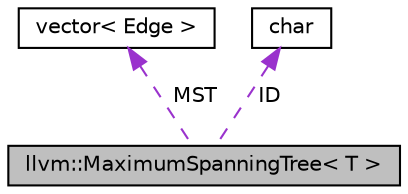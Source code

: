 digraph "llvm::MaximumSpanningTree&lt; T &gt;"
{
 // LATEX_PDF_SIZE
  bgcolor="transparent";
  edge [fontname="Helvetica",fontsize="10",labelfontname="Helvetica",labelfontsize="10"];
  node [fontname="Helvetica",fontsize="10",shape="box"];
  Node1 [label="llvm::MaximumSpanningTree\< T \>",height=0.2,width=0.4,color="black", fillcolor="grey75", style="filled", fontcolor="black",tooltip="MaximumSpanningTree - A MST implementation."];
  Node2 -> Node1 [dir="back",color="darkorchid3",fontsize="10",style="dashed",label=" MST" ,fontname="Helvetica"];
  Node2 [label="vector\< Edge \>",height=0.2,width=0.4,color="black",tooltip=" "];
  Node3 -> Node1 [dir="back",color="darkorchid3",fontsize="10",style="dashed",label=" ID" ,fontname="Helvetica"];
  Node3 [label="char",height=0.2,width=0.4,color="black",URL="$classchar.html",tooltip=" "];
}
